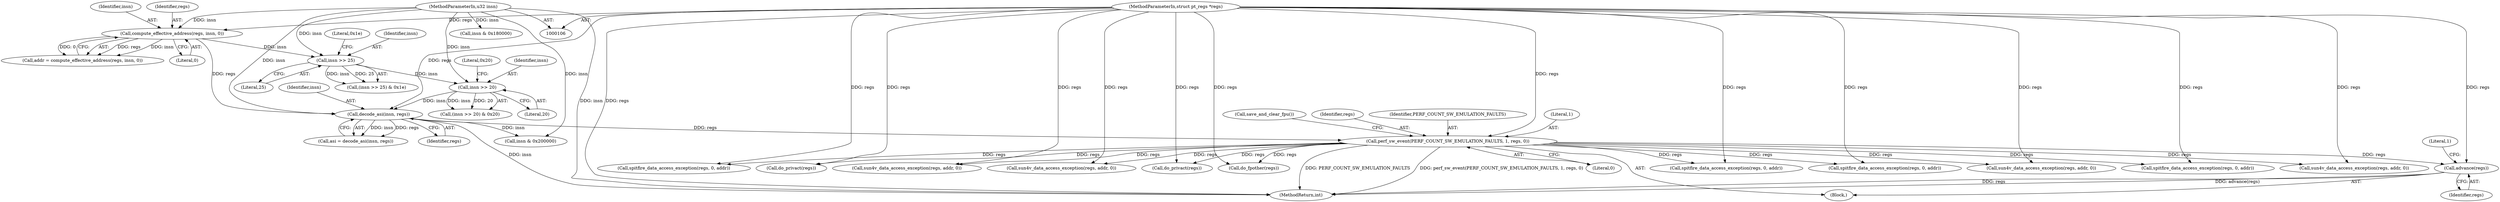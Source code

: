 digraph "0_linux_a8b0ca17b80e92faab46ee7179ba9e99ccb61233_36@pointer" {
"1000600" [label="(Call,advance(regs))"];
"1000150" [label="(Call,perf_sw_event(PERF_COUNT_SW_EMULATION_FAULTS, 1, regs, 0))"];
"1000138" [label="(Call,decode_asi(insn, regs))"];
"1000127" [label="(Call,insn >> 20)"];
"1000122" [label="(Call,insn >> 25)"];
"1000113" [label="(Call,compute_effective_address(regs, insn, 0))"];
"1000108" [label="(MethodParameterIn,struct pt_regs *regs)"];
"1000107" [label="(MethodParameterIn,u32 insn)"];
"1000603" [label="(Literal,1)"];
"1000324" [label="(Call,spitfire_data_access_exception(regs, 0, addr))"];
"1000138" [label="(Call,decode_asi(insn, regs))"];
"1000601" [label="(Identifier,regs)"];
"1000150" [label="(Call,perf_sw_event(PERF_COUNT_SW_EMULATION_FAULTS, 1, regs, 0))"];
"1000129" [label="(Literal,20)"];
"1000128" [label="(Identifier,insn)"];
"1000116" [label="(Literal,0)"];
"1000111" [label="(Call,addr = compute_effective_address(regs, insn, 0))"];
"1000604" [label="(MethodReturn,int)"];
"1000115" [label="(Identifier,insn)"];
"1000265" [label="(Call,sun4v_data_access_exception(regs, addr, 0))"];
"1000127" [label="(Call,insn >> 20)"];
"1000155" [label="(Call,save_and_clear_fpu())"];
"1000448" [label="(Call,sun4v_data_access_exception(regs, addr, 0))"];
"1000122" [label="(Call,insn >> 25)"];
"1000177" [label="(Call,do_fpother(regs))"];
"1000108" [label="(MethodParameterIn,struct pt_regs *regs)"];
"1000232" [label="(Call,do_privact(regs))"];
"1000130" [label="(Literal,0x20)"];
"1000109" [label="(Block,)"];
"1000136" [label="(Call,asi = decode_asi(insn, regs))"];
"1000107" [label="(MethodParameterIn,u32 insn)"];
"1000125" [label="(Literal,0x1e)"];
"1000140" [label="(Identifier,regs)"];
"1000154" [label="(Literal,0)"];
"1000123" [label="(Identifier,insn)"];
"1000600" [label="(Call,advance(regs))"];
"1000121" [label="(Call,(insn >> 25) & 0x1e)"];
"1000270" [label="(Call,spitfire_data_access_exception(regs, 0, addr))"];
"1000182" [label="(Call,insn & 0x200000)"];
"1000113" [label="(Call,compute_effective_address(regs, insn, 0))"];
"1000114" [label="(Identifier,regs)"];
"1000153" [label="(Identifier,regs)"];
"1000151" [label="(Identifier,PERF_COUNT_SW_EMULATION_FAULTS)"];
"1000126" [label="(Call,(insn >> 20) & 0x20)"];
"1000453" [label="(Call,spitfire_data_access_exception(regs, 0, addr))"];
"1000356" [label="(Call,sun4v_data_access_exception(regs, addr, 0))"];
"1000152" [label="(Literal,1)"];
"1000319" [label="(Call,sun4v_data_access_exception(regs, addr, 0))"];
"1000139" [label="(Identifier,insn)"];
"1000361" [label="(Call,spitfire_data_access_exception(regs, 0, addr))"];
"1000342" [label="(Call,do_privact(regs))"];
"1000368" [label="(Call,insn & 0x180000)"];
"1000124" [label="(Literal,25)"];
"1000600" -> "1000109"  [label="AST: "];
"1000600" -> "1000601"  [label="CFG: "];
"1000601" -> "1000600"  [label="AST: "];
"1000603" -> "1000600"  [label="CFG: "];
"1000600" -> "1000604"  [label="DDG: advance(regs)"];
"1000600" -> "1000604"  [label="DDG: regs"];
"1000150" -> "1000600"  [label="DDG: regs"];
"1000108" -> "1000600"  [label="DDG: regs"];
"1000150" -> "1000109"  [label="AST: "];
"1000150" -> "1000154"  [label="CFG: "];
"1000151" -> "1000150"  [label="AST: "];
"1000152" -> "1000150"  [label="AST: "];
"1000153" -> "1000150"  [label="AST: "];
"1000154" -> "1000150"  [label="AST: "];
"1000155" -> "1000150"  [label="CFG: "];
"1000150" -> "1000604"  [label="DDG: PERF_COUNT_SW_EMULATION_FAULTS"];
"1000150" -> "1000604"  [label="DDG: perf_sw_event(PERF_COUNT_SW_EMULATION_FAULTS, 1, regs, 0)"];
"1000138" -> "1000150"  [label="DDG: regs"];
"1000108" -> "1000150"  [label="DDG: regs"];
"1000150" -> "1000177"  [label="DDG: regs"];
"1000150" -> "1000232"  [label="DDG: regs"];
"1000150" -> "1000265"  [label="DDG: regs"];
"1000150" -> "1000270"  [label="DDG: regs"];
"1000150" -> "1000319"  [label="DDG: regs"];
"1000150" -> "1000324"  [label="DDG: regs"];
"1000150" -> "1000342"  [label="DDG: regs"];
"1000150" -> "1000356"  [label="DDG: regs"];
"1000150" -> "1000361"  [label="DDG: regs"];
"1000150" -> "1000448"  [label="DDG: regs"];
"1000150" -> "1000453"  [label="DDG: regs"];
"1000138" -> "1000136"  [label="AST: "];
"1000138" -> "1000140"  [label="CFG: "];
"1000139" -> "1000138"  [label="AST: "];
"1000140" -> "1000138"  [label="AST: "];
"1000136" -> "1000138"  [label="CFG: "];
"1000138" -> "1000604"  [label="DDG: insn"];
"1000138" -> "1000136"  [label="DDG: insn"];
"1000138" -> "1000136"  [label="DDG: regs"];
"1000127" -> "1000138"  [label="DDG: insn"];
"1000107" -> "1000138"  [label="DDG: insn"];
"1000113" -> "1000138"  [label="DDG: regs"];
"1000108" -> "1000138"  [label="DDG: regs"];
"1000138" -> "1000182"  [label="DDG: insn"];
"1000127" -> "1000126"  [label="AST: "];
"1000127" -> "1000129"  [label="CFG: "];
"1000128" -> "1000127"  [label="AST: "];
"1000129" -> "1000127"  [label="AST: "];
"1000130" -> "1000127"  [label="CFG: "];
"1000127" -> "1000126"  [label="DDG: insn"];
"1000127" -> "1000126"  [label="DDG: 20"];
"1000122" -> "1000127"  [label="DDG: insn"];
"1000107" -> "1000127"  [label="DDG: insn"];
"1000122" -> "1000121"  [label="AST: "];
"1000122" -> "1000124"  [label="CFG: "];
"1000123" -> "1000122"  [label="AST: "];
"1000124" -> "1000122"  [label="AST: "];
"1000125" -> "1000122"  [label="CFG: "];
"1000122" -> "1000121"  [label="DDG: insn"];
"1000122" -> "1000121"  [label="DDG: 25"];
"1000113" -> "1000122"  [label="DDG: insn"];
"1000107" -> "1000122"  [label="DDG: insn"];
"1000113" -> "1000111"  [label="AST: "];
"1000113" -> "1000116"  [label="CFG: "];
"1000114" -> "1000113"  [label="AST: "];
"1000115" -> "1000113"  [label="AST: "];
"1000116" -> "1000113"  [label="AST: "];
"1000111" -> "1000113"  [label="CFG: "];
"1000113" -> "1000111"  [label="DDG: regs"];
"1000113" -> "1000111"  [label="DDG: insn"];
"1000113" -> "1000111"  [label="DDG: 0"];
"1000108" -> "1000113"  [label="DDG: regs"];
"1000107" -> "1000113"  [label="DDG: insn"];
"1000108" -> "1000106"  [label="AST: "];
"1000108" -> "1000604"  [label="DDG: regs"];
"1000108" -> "1000177"  [label="DDG: regs"];
"1000108" -> "1000232"  [label="DDG: regs"];
"1000108" -> "1000265"  [label="DDG: regs"];
"1000108" -> "1000270"  [label="DDG: regs"];
"1000108" -> "1000319"  [label="DDG: regs"];
"1000108" -> "1000324"  [label="DDG: regs"];
"1000108" -> "1000342"  [label="DDG: regs"];
"1000108" -> "1000356"  [label="DDG: regs"];
"1000108" -> "1000361"  [label="DDG: regs"];
"1000108" -> "1000448"  [label="DDG: regs"];
"1000108" -> "1000453"  [label="DDG: regs"];
"1000107" -> "1000106"  [label="AST: "];
"1000107" -> "1000604"  [label="DDG: insn"];
"1000107" -> "1000182"  [label="DDG: insn"];
"1000107" -> "1000368"  [label="DDG: insn"];
}
